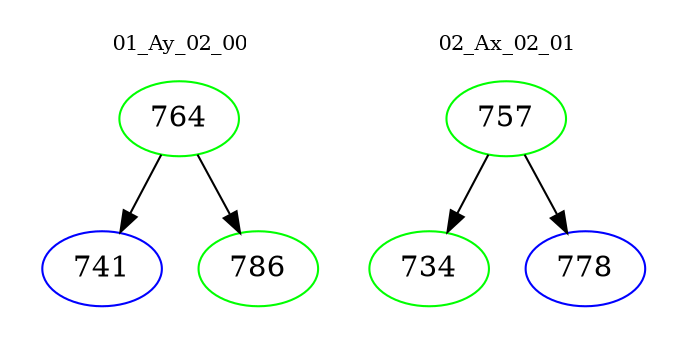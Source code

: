 digraph{
subgraph cluster_0 {
color = white
label = "01_Ay_02_00";
fontsize=10;
T0_764 [label="764", color="green"]
T0_764 -> T0_741 [color="black"]
T0_741 [label="741", color="blue"]
T0_764 -> T0_786 [color="black"]
T0_786 [label="786", color="green"]
}
subgraph cluster_1 {
color = white
label = "02_Ax_02_01";
fontsize=10;
T1_757 [label="757", color="green"]
T1_757 -> T1_734 [color="black"]
T1_734 [label="734", color="green"]
T1_757 -> T1_778 [color="black"]
T1_778 [label="778", color="blue"]
}
}
